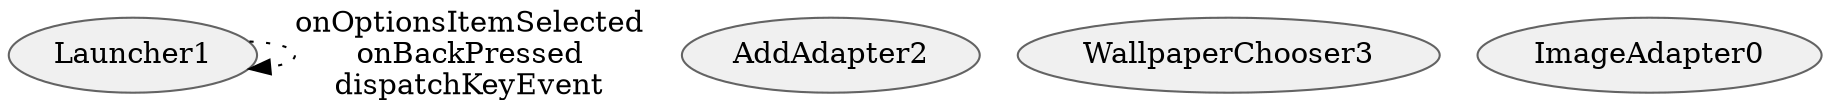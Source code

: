 digraph {
fontname="Helvetica";
node[style="filled,solid", colorscheme=greys3, fillcolor=1, color=3];
Launcher1;
AddAdapter2;
WallpaperChooser3;
ImageAdapter0;
Launcher1 -> Launcher1[label="onOptionsItemSelected
onBackPressed
dispatchKeyEvent",style=dotted];
}